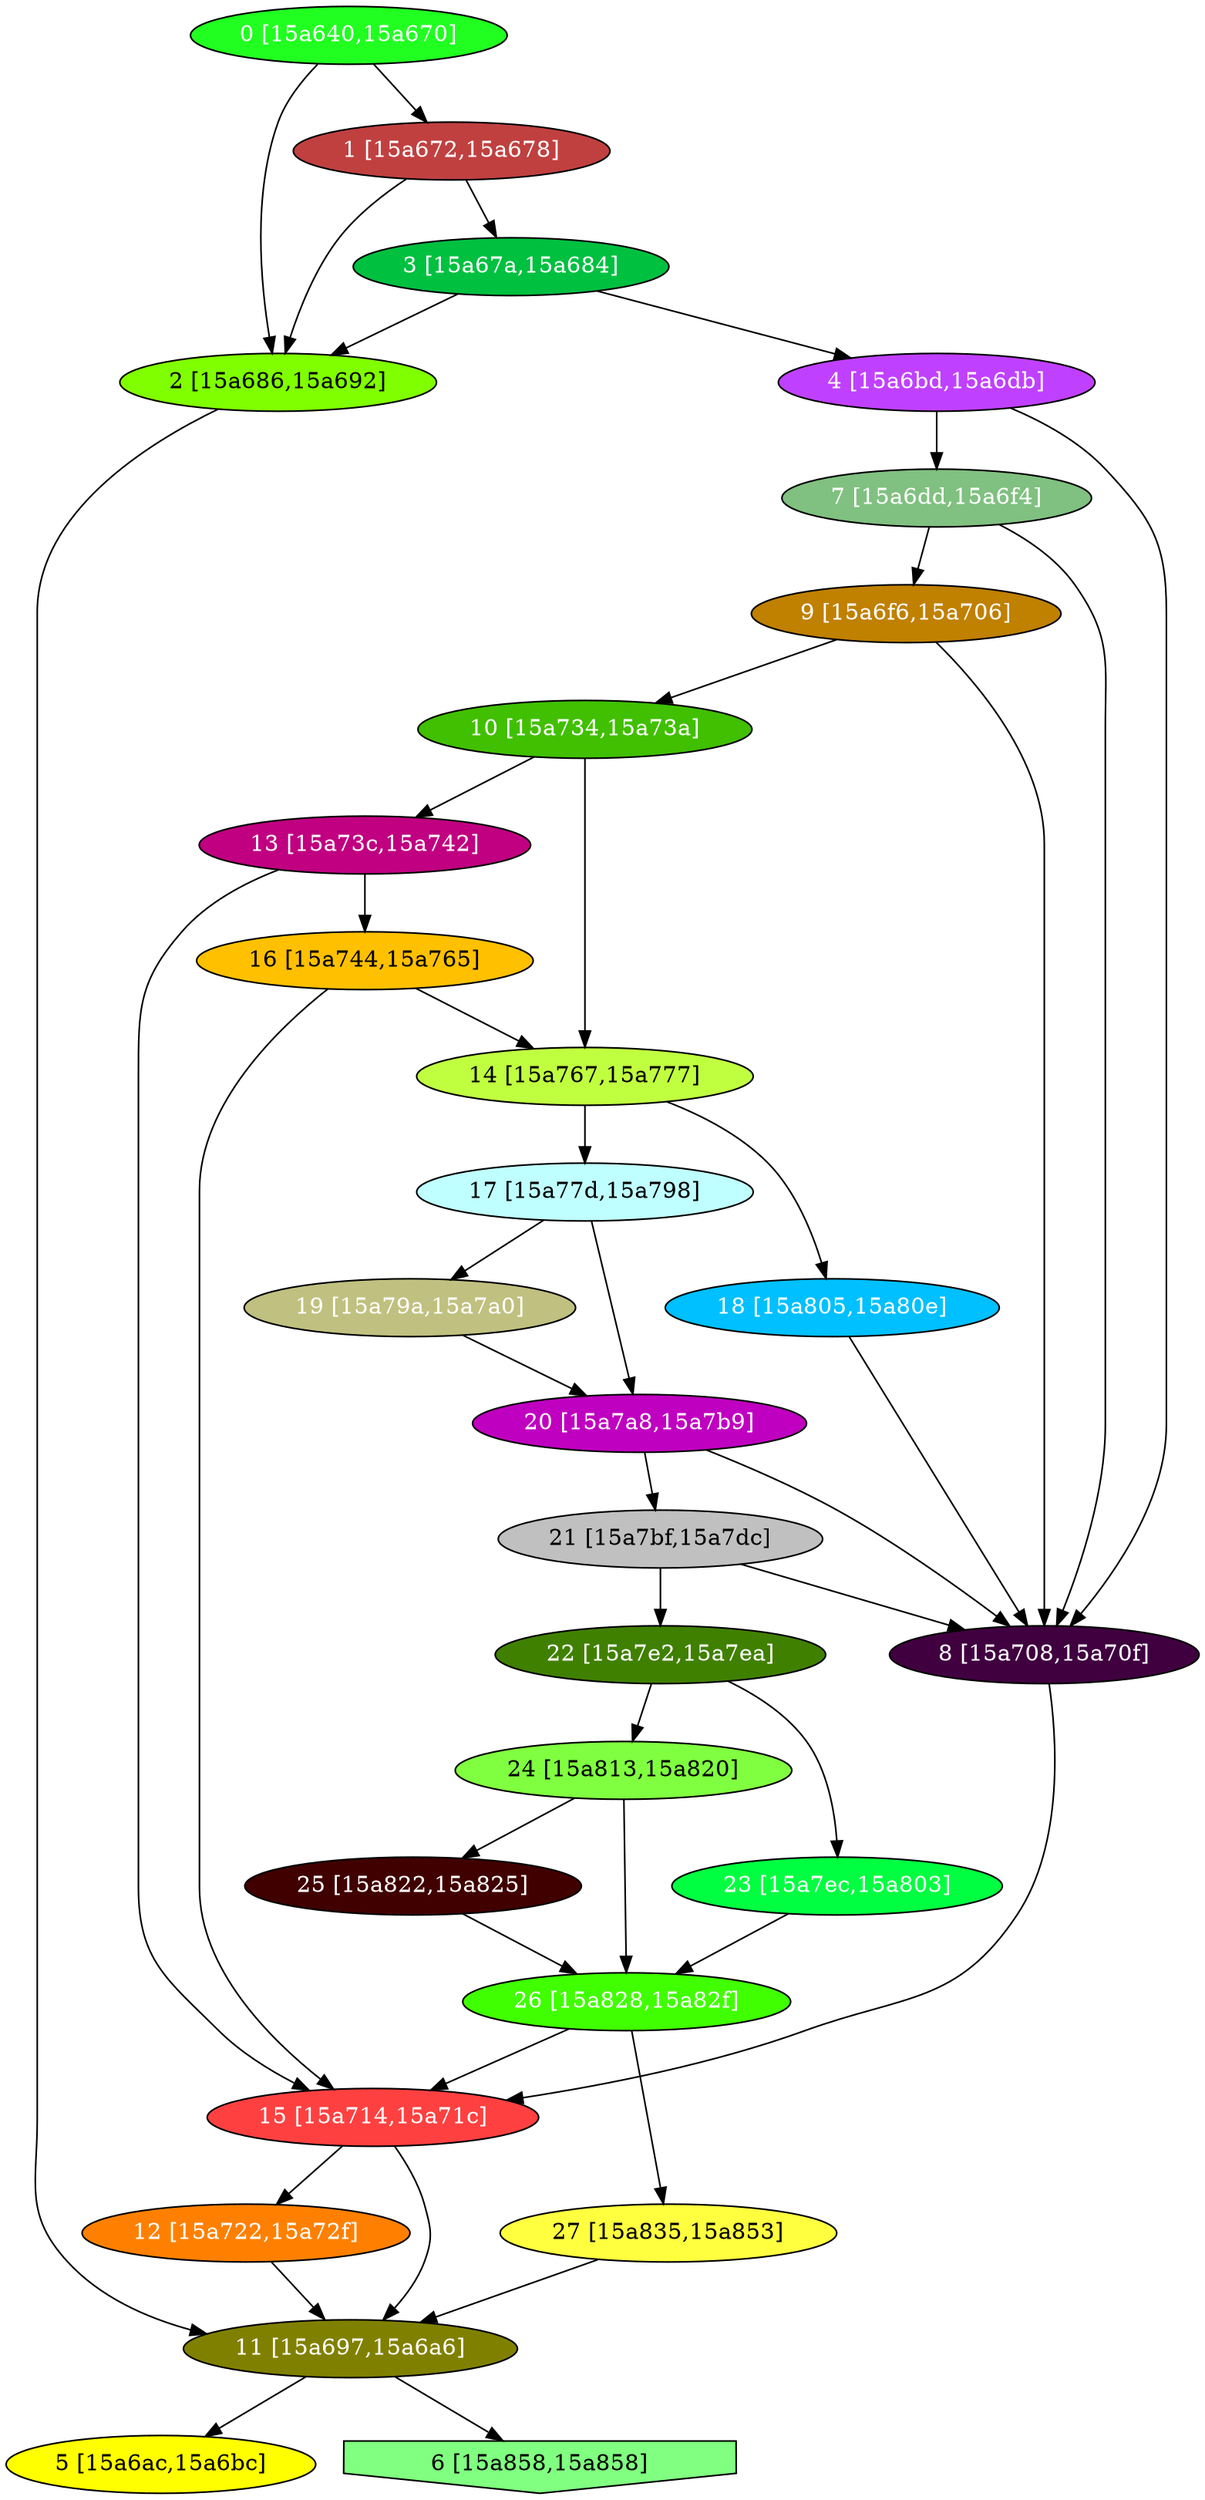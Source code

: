 diGraph libnss3{
	libnss3_0  [style=filled fillcolor="#20FF20" fontcolor="#ffffff" shape=oval label="0 [15a640,15a670]"]
	libnss3_1  [style=filled fillcolor="#C04040" fontcolor="#ffffff" shape=oval label="1 [15a672,15a678]"]
	libnss3_2  [style=filled fillcolor="#80FF00" fontcolor="#000000" shape=oval label="2 [15a686,15a692]"]
	libnss3_3  [style=filled fillcolor="#00C040" fontcolor="#ffffff" shape=oval label="3 [15a67a,15a684]"]
	libnss3_4  [style=filled fillcolor="#C040FF" fontcolor="#ffffff" shape=oval label="4 [15a6bd,15a6db]"]
	libnss3_5  [style=filled fillcolor="#FFFF00" fontcolor="#000000" shape=oval label="5 [15a6ac,15a6bc]"]
	libnss3_6  [style=filled fillcolor="#80FF80" fontcolor="#000000" shape=invhouse label="6 [15a858,15a858]"]
	libnss3_7  [style=filled fillcolor="#80C080" fontcolor="#ffffff" shape=oval label="7 [15a6dd,15a6f4]"]
	libnss3_8  [style=filled fillcolor="#400040" fontcolor="#ffffff" shape=oval label="8 [15a708,15a70f]"]
	libnss3_9  [style=filled fillcolor="#C08000" fontcolor="#ffffff" shape=oval label="9 [15a6f6,15a706]"]
	libnss3_a  [style=filled fillcolor="#40C000" fontcolor="#ffffff" shape=oval label="10 [15a734,15a73a]"]
	libnss3_b  [style=filled fillcolor="#808000" fontcolor="#ffffff" shape=oval label="11 [15a697,15a6a6]"]
	libnss3_c  [style=filled fillcolor="#FF8000" fontcolor="#ffffff" shape=oval label="12 [15a722,15a72f]"]
	libnss3_d  [style=filled fillcolor="#C00080" fontcolor="#ffffff" shape=oval label="13 [15a73c,15a742]"]
	libnss3_e  [style=filled fillcolor="#C0FF40" fontcolor="#000000" shape=oval label="14 [15a767,15a777]"]
	libnss3_f  [style=filled fillcolor="#FF4040" fontcolor="#ffffff" shape=oval label="15 [15a714,15a71c]"]
	libnss3_10  [style=filled fillcolor="#FFC000" fontcolor="#000000" shape=oval label="16 [15a744,15a765]"]
	libnss3_11  [style=filled fillcolor="#C0FFFF" fontcolor="#000000" shape=oval label="17 [15a77d,15a798]"]
	libnss3_12  [style=filled fillcolor="#00C0FF" fontcolor="#ffffff" shape=oval label="18 [15a805,15a80e]"]
	libnss3_13  [style=filled fillcolor="#C0C080" fontcolor="#ffffff" shape=oval label="19 [15a79a,15a7a0]"]
	libnss3_14  [style=filled fillcolor="#C000C0" fontcolor="#ffffff" shape=oval label="20 [15a7a8,15a7b9]"]
	libnss3_15  [style=filled fillcolor="#C0C0C0" fontcolor="#000000" shape=oval label="21 [15a7bf,15a7dc]"]
	libnss3_16  [style=filled fillcolor="#408000" fontcolor="#ffffff" shape=oval label="22 [15a7e2,15a7ea]"]
	libnss3_17  [style=filled fillcolor="#00FF40" fontcolor="#ffffff" shape=oval label="23 [15a7ec,15a803]"]
	libnss3_18  [style=filled fillcolor="#80FF40" fontcolor="#000000" shape=oval label="24 [15a813,15a820]"]
	libnss3_19  [style=filled fillcolor="#400000" fontcolor="#ffffff" shape=oval label="25 [15a822,15a825]"]
	libnss3_1a  [style=filled fillcolor="#40FF00" fontcolor="#ffffff" shape=oval label="26 [15a828,15a82f]"]
	libnss3_1b  [style=filled fillcolor="#FFFF40" fontcolor="#000000" shape=oval label="27 [15a835,15a853]"]

	libnss3_0 -> libnss3_1
	libnss3_0 -> libnss3_2
	libnss3_1 -> libnss3_2
	libnss3_1 -> libnss3_3
	libnss3_2 -> libnss3_b
	libnss3_3 -> libnss3_2
	libnss3_3 -> libnss3_4
	libnss3_4 -> libnss3_7
	libnss3_4 -> libnss3_8
	libnss3_7 -> libnss3_8
	libnss3_7 -> libnss3_9
	libnss3_8 -> libnss3_f
	libnss3_9 -> libnss3_8
	libnss3_9 -> libnss3_a
	libnss3_a -> libnss3_d
	libnss3_a -> libnss3_e
	libnss3_b -> libnss3_5
	libnss3_b -> libnss3_6
	libnss3_c -> libnss3_b
	libnss3_d -> libnss3_f
	libnss3_d -> libnss3_10
	libnss3_e -> libnss3_11
	libnss3_e -> libnss3_12
	libnss3_f -> libnss3_b
	libnss3_f -> libnss3_c
	libnss3_10 -> libnss3_e
	libnss3_10 -> libnss3_f
	libnss3_11 -> libnss3_13
	libnss3_11 -> libnss3_14
	libnss3_12 -> libnss3_8
	libnss3_13 -> libnss3_14
	libnss3_14 -> libnss3_8
	libnss3_14 -> libnss3_15
	libnss3_15 -> libnss3_8
	libnss3_15 -> libnss3_16
	libnss3_16 -> libnss3_17
	libnss3_16 -> libnss3_18
	libnss3_17 -> libnss3_1a
	libnss3_18 -> libnss3_19
	libnss3_18 -> libnss3_1a
	libnss3_19 -> libnss3_1a
	libnss3_1a -> libnss3_f
	libnss3_1a -> libnss3_1b
	libnss3_1b -> libnss3_b
}